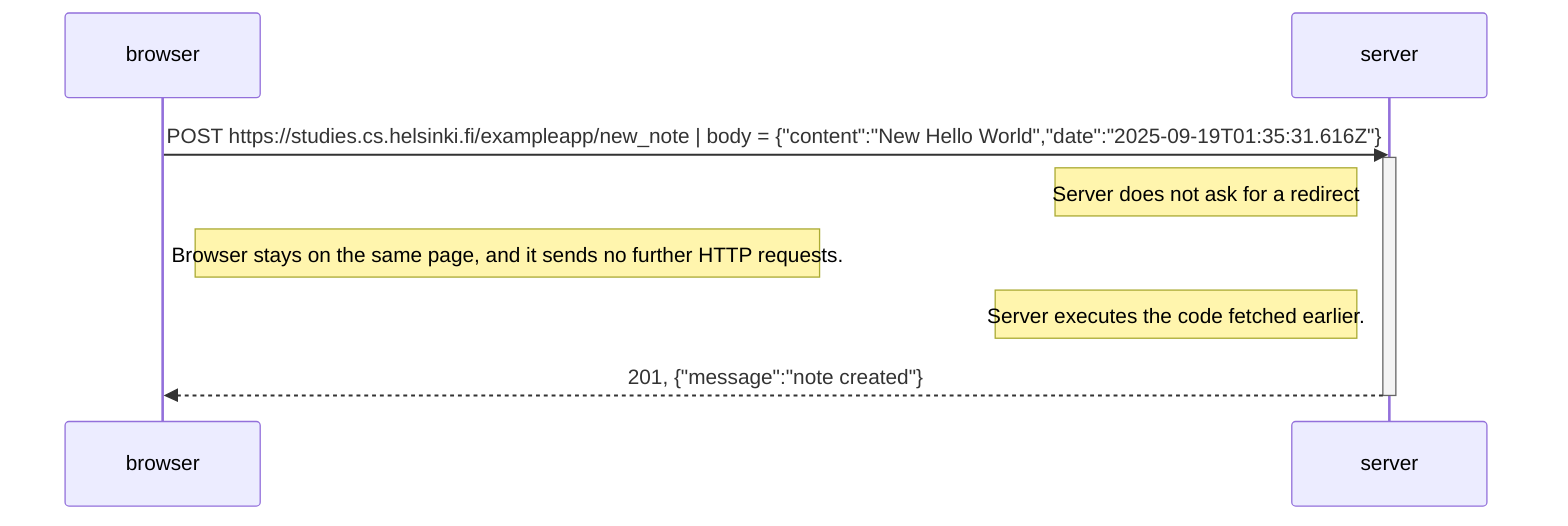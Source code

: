 sequenceDiagram
    participant browser
    participant server
    
    browser->>server: POST https://studies.cs.helsinki.fi/exampleapp/new_note | body = {"content":"New Hello World","date":"2025-09-19T01:35:31.616Z"}
    activate server
    Note left of server: Server does not ask for a redirect
    Note right of browser: Browser stays on the same page, and it sends no further HTTP requests.
    Note left of server: Server executes the code fetched earlier.

    server-->>browser: 201, {"message":"note created"}
    deactivate server